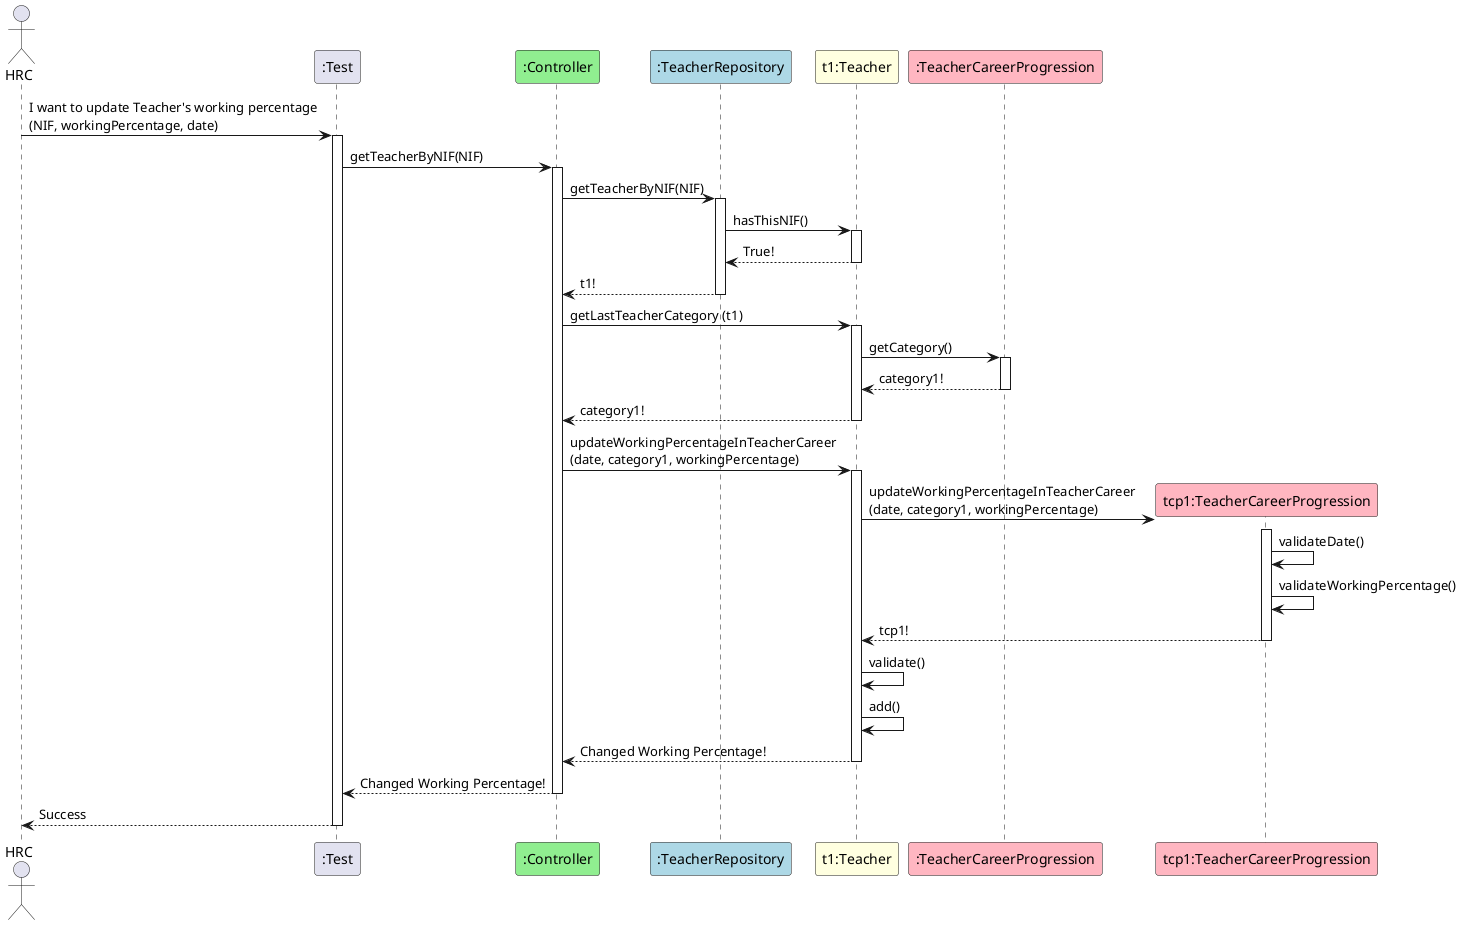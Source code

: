 @startuml

actor HRC
participant ":Test" as Test
participant ":Controller" as Controller #lightgreen
participant ":TeacherRepository" as TR #lightblue
participant "t1:Teacher" as Teacher #lightyellow
participant ":TeacherCareerProgression" as TCP #lightpink
participant "tcp1:TeacherCareerProgression" as TCP1 #lightpink


HRC -> Test : I want to update Teacher's working percentage \n(NIF, workingPercentage, date)
activate Test
Test -> Controller : getTeacherByNIF(NIF)
activate Controller
Controller -> TR : getTeacherByNIF(NIF)
activate TR
TR -> Teacher : hasThisNIF()
activate Teacher
Teacher --> TR : True!
deactivate Teacher
TR --> Controller : t1!
deactivate TR
Controller -> Teacher : getLastTeacherCategory (t1)

activate Teacher
Teacher -> TCP : getCategory()
activate TCP
TCP --> Teacher : category1!
deactivate TCP
deactivate TR

Teacher --> Controller : category1!
deactivate Teacher

Controller -> Teacher : updateWorkingPercentageInTeacherCareer \n(date, category1, workingPercentage)
activate Teacher
Teacher -> TCP1** : updateWorkingPercentageInTeacherCareer \n(date, category1, workingPercentage)
activate TCP1
TCP1 -> TCP1 : validateDate()
TCP1 -> TCP1 : validateWorkingPercentage()
TCP1 --> Teacher : tcp1!
deactivate TCP1
Teacher -> Teacher : validate()
Teacher -> Teacher : add()

Teacher --> Controller : Changed Working Percentage!
deactivate Teacher

Controller --> Test : Changed Working Percentage!
deactivate Controller
Test --> HRC : Success
deactivate Test
@enduml